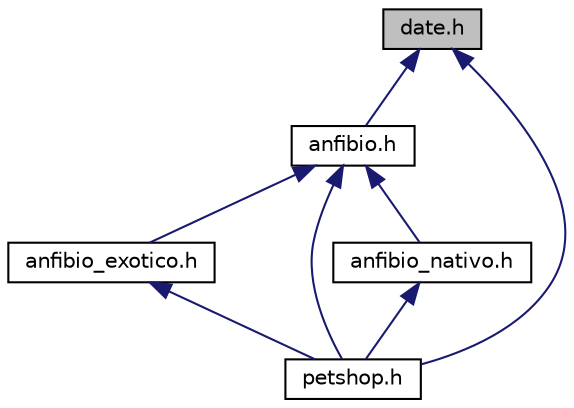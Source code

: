 digraph "date.h"
{
  edge [fontname="Helvetica",fontsize="10",labelfontname="Helvetica",labelfontsize="10"];
  node [fontname="Helvetica",fontsize="10",shape=record];
  Node3 [label="date.h",height=0.2,width=0.4,color="black", fillcolor="grey75", style="filled", fontcolor="black"];
  Node3 -> Node4 [dir="back",color="midnightblue",fontsize="10",style="solid"];
  Node4 [label="anfibio.h",height=0.2,width=0.4,color="black", fillcolor="white", style="filled",URL="$anfibio_8h.html",tooltip="Estrutura de dados da classe de Anfíbio. "];
  Node4 -> Node5 [dir="back",color="midnightblue",fontsize="10",style="solid"];
  Node5 [label="anfibio_exotico.h",height=0.2,width=0.4,color="black", fillcolor="white", style="filled",URL="$anfibio__exotico_8h.html",tooltip="Estrutura de dados da classe de Anfíbio Exótico. "];
  Node5 -> Node6 [dir="back",color="midnightblue",fontsize="10",style="solid"];
  Node6 [label="petshop.h",height=0.2,width=0.4,color="black", fillcolor="white", style="filled",URL="$petshop_8h.html",tooltip="Estrutura de dados e assinaturas da classe controladora Petshop. "];
  Node4 -> Node7 [dir="back",color="midnightblue",fontsize="10",style="solid"];
  Node7 [label="anfibio_nativo.h",height=0.2,width=0.4,color="black", fillcolor="white", style="filled",URL="$anfibio__nativo_8h.html",tooltip="Estrutura de dados da classe de Anfíbio Nativo. "];
  Node7 -> Node6 [dir="back",color="midnightblue",fontsize="10",style="solid"];
  Node4 -> Node6 [dir="back",color="midnightblue",fontsize="10",style="solid"];
  Node3 -> Node6 [dir="back",color="midnightblue",fontsize="10",style="solid"];
}
